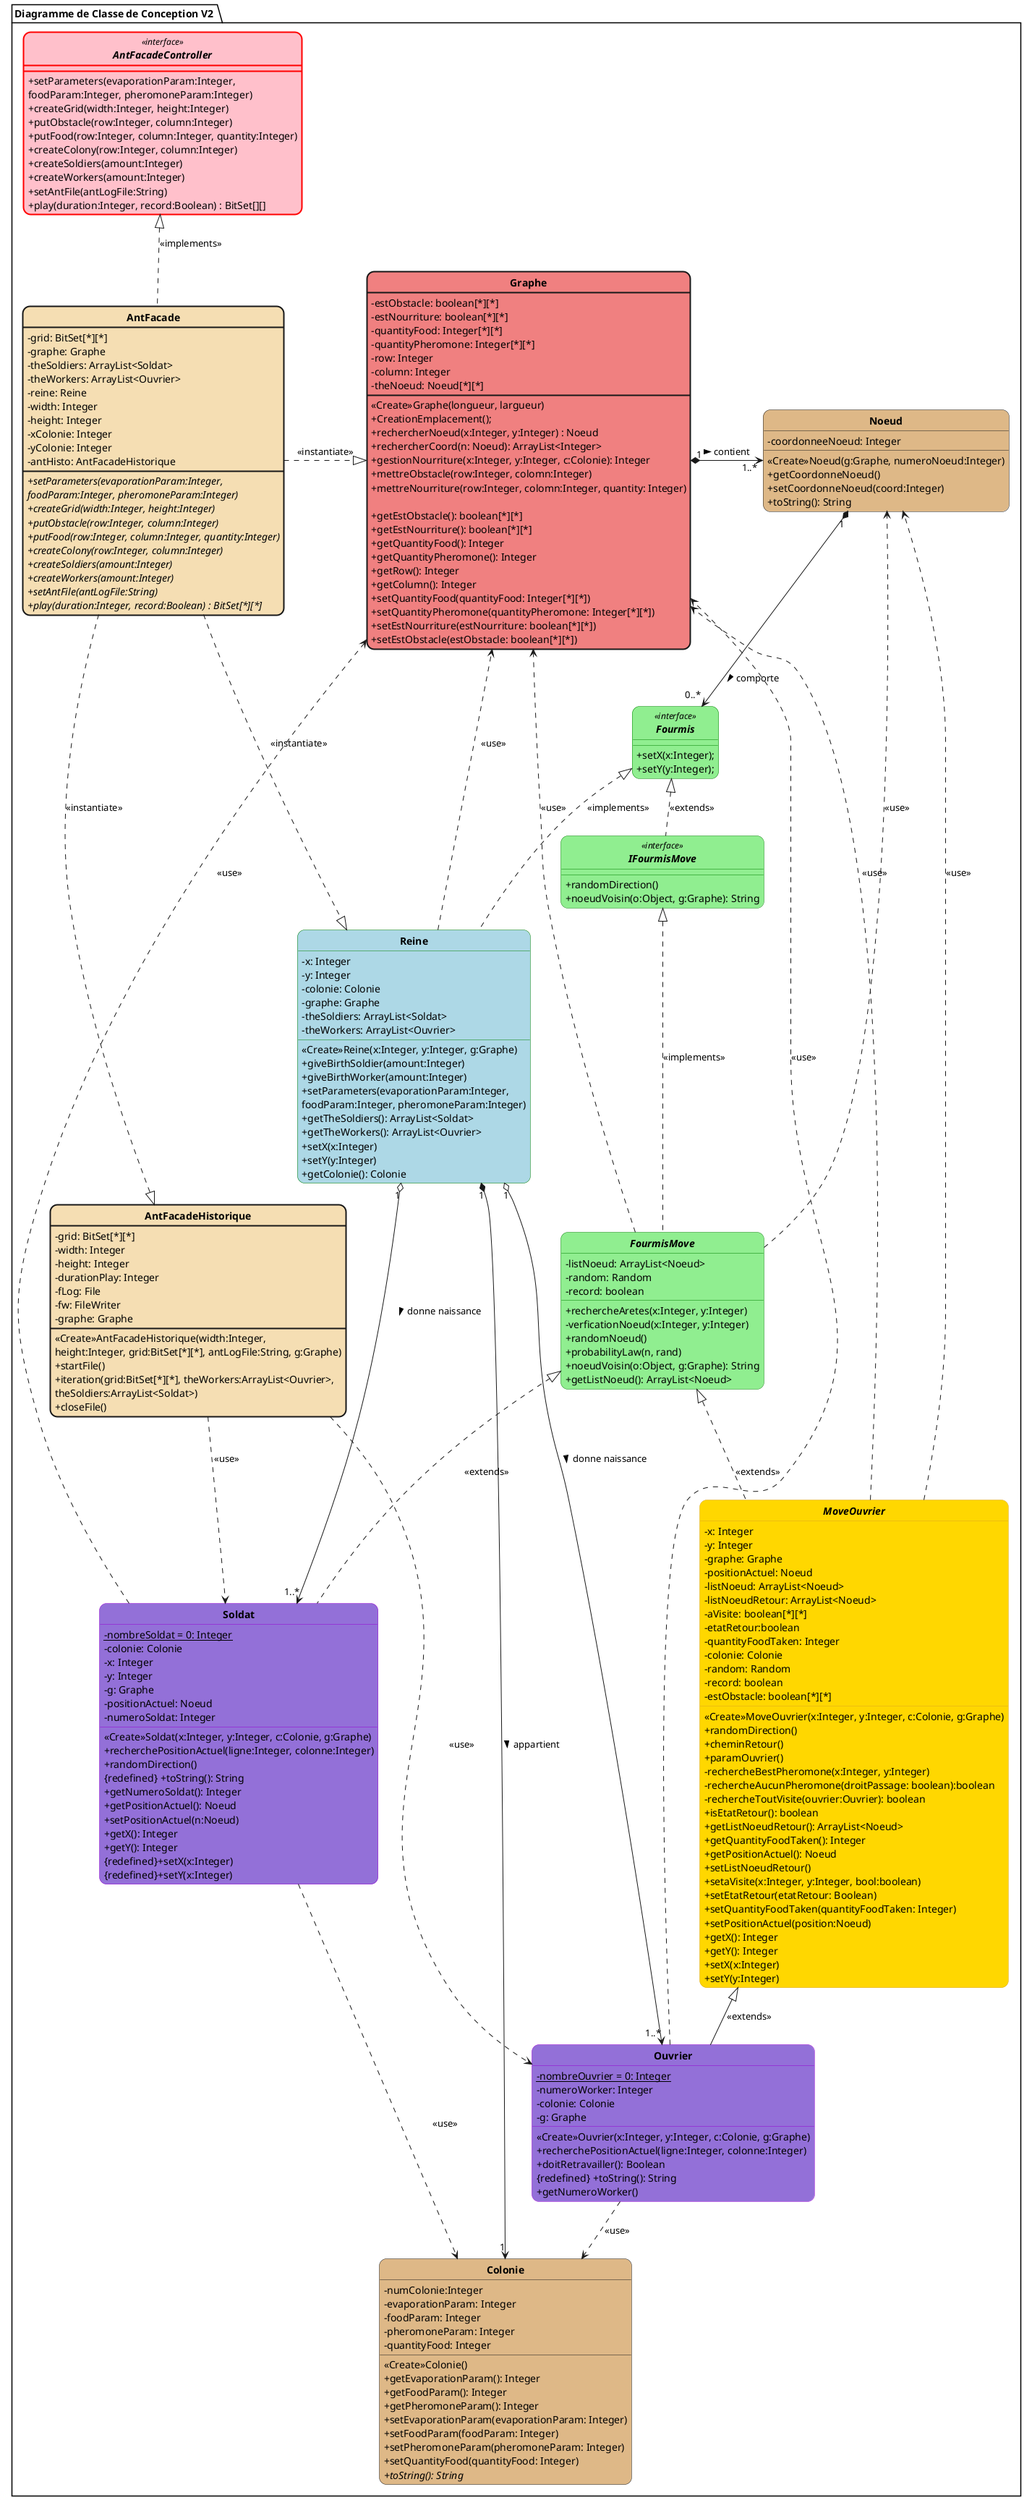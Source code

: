 @startuml
'https://plantuml.com/class-diagram

skinparam style strictuml
skinparam classAttributeIconSize 0
skinparam classFontStyle Bold
skinparam roundcorner 20
hide enum methods

package "Diagramme de Classe de Conception V2 " <<Folder>> {
  interface AntFacadeController <<interface>> #pink ##[bold]red {
      +setParameters(evaporationParam:Integer,
      foodParam:Integer, pheromoneParam:Integer)
      +createGrid(width:Integer, height:Integer)
      +putObstacle(row:Integer, column:Integer)
      +putFood(row:Integer, column:Integer, quantity:Integer)
      +createColony(row:Integer, column:Integer)
      +createSoldiers(amount:Integer)
      +createWorkers(amount:Integer)
      +setAntFile(antLogFile:String)
      +play(duration:Integer, record:Boolean) : BitSet[][]
  }

  class Graphe #lightcoral;line.bold {
      -estObstacle: boolean[*][*]
      -estNourriture: boolean[*][*]
      -quantityFood: Integer[*][*]
      -quantityPheromone: Integer[*][*]
      -row: Integer
      -column: Integer
      -theNoeud: Noeud[*][*]

      <<Create>>Graphe(longueur, largueur)
      +CreationEmplacement();
      +rechercherNoeud(x:Integer, y:Integer) : Noeud
      +rechercherCoord(n: Noeud): ArrayList<Integer>
      +gestionNourriture(x:Integer, y:Integer, c:Colonie): Integer
      +mettreObstacle(row:Integer, colomn:Integer)
      +mettreNourriture(row:Integer, colomn:Integer, quantity: Integer)

      +getEstObstacle(): boolean[*][*]
      +getEstNourriture(): boolean[*][*]
      +getQuantityFood(): Integer
      +getQuantityPheromone(): Integer
      +getRow(): Integer
      +getColumn(): Integer
      +setQuantityFood(quantityFood: Integer[*][*])
      +setQuantityPheromone(quantityPheromone: Integer[*][*])
      +setEstNourriture(estNourriture: boolean[*][*])
      +setEstObstacle(estObstacle: boolean[*][*])
  }

  class Colonie #burlywood {
      -numColonie:Integer
      -evaporationParam: Integer
      -foodParam: Integer
      -pheromoneParam: Integer
      -quantityFood: Integer

      <<Create>>Colonie()
      +getEvaporationParam(): Integer
      +getFoodParam(): Integer
      +getPheromoneParam(): Integer
      +setEvaporationParam(evaporationParam: Integer)
      +setFoodParam(foodParam: Integer)
      +setPheromoneParam(pheromoneParam: Integer)
      +setQuantityFood(quantityFood: Integer)
      {abstract} +toString(): String
  }

  class Noeud #burlywood {
      -coordonneeNoeud: Integer

      <<Create>>Noeud(g:Graphe, numeroNoeud:Integer)
      +getCoordonneNoeud()
      +setCoordonneNoeud(coord:Integer)
      +toString(): String
  }

  class AntFacade #back:Wheat;line.bold {
      -grid: BitSet[*][*]
      -graphe: Graphe
      -theSoldiers: ArrayList<Soldat>
      -theWorkers: ArrayList<Ouvrier>
      -reine: Reine
      -width: Integer
      -height: Integer
      -xColonie: Integer
      -yColonie: Integer
      -antHisto: AntFacadeHistorique

      {abstract}  +setParameters(evaporationParam:Integer,
      {abstract}  foodParam:Integer, pheromoneParam:Integer)
      {abstract}  +createGrid(width:Integer, height:Integer)
      {abstract} +putObstacle(row:Integer, column:Integer)
      {abstract}  +putFood(row:Integer, column:Integer, quantity:Integer)
      {abstract}  +createColony(row:Integer, column:Integer)
      {abstract}  +createSoldiers(amount:Integer)
      {abstract}  +createWorkers(amount:Integer)
      {abstract}  +setAntFile(antLogFile:String)
      {abstract}  +play(duration:Integer, record:Boolean) : BitSet[*][*]
  }

    class AntFacadeHistorique #back:Wheat;line.bold {
        -grid: BitSet[*][*]
        -width: Integer
        -height: Integer
        -durationPlay: Integer
        -fLog: File
        -fw: FileWriter
        -graphe: Graphe

        <<Create>>AntFacadeHistorique(width:Integer,
         height:Integer, grid:BitSet[*][*], antLogFile:String, g:Graphe)
        +startFile()
        +iteration(grid:BitSet[*][*], theWorkers:ArrayList<Ouvrier>,
         theSoldiers:ArrayList<Soldat>)
        +closeFile()
    }

  interface Fourmis <<interface>> #lightgreen;line:green {
      +setX(x:Integer);
      +setY(y:Integer);
  }

  class Reine #lightblue;line:green {
      -x: Integer
      -y: Integer
      -colonie: Colonie
      -graphe: Graphe
      -theSoldiers: ArrayList<Soldat>
      -theWorkers: ArrayList<Ouvrier>

      <<Create>>Reine(x:Integer, y:Integer, g:Graphe)
      +giveBirthSoldier(amount:Integer)
      +giveBirthWorker(amount:Integer)
      +setParameters(evaporationParam:Integer,
      foodParam:Integer, pheromoneParam:Integer)
      +getTheSoldiers(): ArrayList<Soldat>
      +getTheWorkers(): ArrayList<Ouvrier>
      +setX(x:Integer)
      +setY(y:Integer)
      +getColonie(): Colonie
  }

  interface IFourmisMove <<interface>> #lightgreen;line:green {
        +randomDirection()
        +noeudVoisin(o:Object, g:Graphe): String
    }

  abstract class FourmisMove #lightgreen;line:green {
     -listNoeud: ArrayList<Noeud>
     -random: Random
     -record: boolean

      +rechercheAretes(x:Integer, y:Integer)
      -verficationNoeud(x:Integer, y:Integer)
      +randomNoeud()
      +probabilityLaw(n, rand)
      +noeudVoisin(o:Object, g:Graphe): String
      +getListNoeud(): ArrayList<Noeud>
  }

    class Soldat #mediumpurple;line:darkviolet {
        -{static} nombreSoldat = 0: Integer
        -colonie: Colonie
        -x: Integer
        -y: Integer
        -g: Graphe
        -positionActuel: Noeud
        -numeroSoldat: Integer

        <<Create>>Soldat(x:Integer, y:Integer, c:Colonie, g:Graphe)
        +recherchePositionActuel(ligne:Integer, colonne:Integer)
        +randomDirection()
        {redefined} +toString(): String
        +getNumeroSoldat(): Integer
        +getPositionActuel(): Noeud
        +setPositionActuel(n:Noeud)
        +getX(): Integer
        +getY(): Integer
        {redefined}+setX(x:Integer)
        {redefined}+setY(x:Integer)
    }

  abstract class MoveOuvrier #gold;line:goldenrod  {
       -x: Integer
       -y: Integer
       -graphe: Graphe
       -positionActuel: Noeud
       -listNoeud: ArrayList<Noeud>
       -listNoeudRetour: ArrayList<Noeud>
       -aVisite: boolean[*][*]
       -etatRetour:boolean
       -quantityFoodTaken: Integer
       -colonie: Colonie
       -random: Random
       -record: boolean
       -estObstacle: boolean[*][*]

      <<Create>>MoveOuvrier(x:Integer, y:Integer, c:Colonie, g:Graphe)
      +randomDirection()
      +cheminRetour()
      +paramOuvrier()
      -rechercheBestPheromone(x:Integer, y:Integer)
      -rechercheAucunPheromone(droitPassage: boolean):boolean
      -rechercheToutVisite(ouvrier:Ouvrier): boolean
      +isEtatRetour(): boolean
      +getListNoeudRetour(): ArrayList<Noeud>
      +getQuantityFoodTaken(): Integer
      +getPositionActuel(): Noeud
      +setListNoeudRetour()
      +setaVisite(x:Integer, y:Integer, bool:boolean)
      +setEtatRetour(etatRetour: Boolean)
      +setQuantityFoodTaken(quantityFoodTaken: Integer)
      +setPositionActuel(position:Noeud)
      +getX(): Integer
      +getY(): Integer
      +setX(x:Integer)
      +setY(y:Integer)
  }

   class Ouvrier #mediumpurple;line:darkviolet {
        -{static} nombreOuvrier = 0: Integer
        -numeroWorker: Integer
        -colonie: Colonie
        -g: Graphe

        <<Create>>Ouvrier(x:Integer, y:Integer, c:Colonie, g:Graphe)
        +recherchePositionActuel(ligne:Integer, colonne:Integer)
        +doitRetravailler(): Boolean
        {redefined} +toString(): String
        +getNumeroWorker()
    }

}

    AntFacadeController <|.. AntFacade : <<implements>>
    AntFacade .right.|> Graphe : <<instantiate>>
    AntFacade ..|> Reine : <<instantiate>>
    AntFacade ..|> AntFacadeHistorique : <<instantiate>>

    Graphe "1" *-right-> "1..*" Noeud : > contient

    Reine "1" *-> "1" Colonie : > appartient
    Noeud "1" *--> "0..*\t" Fourmis : > comporte

    Fourmis <|.. Reine : <<implements>>
    Fourmis <|.. IFourmisMove : <<extends>>

    IFourmisMove <|..FourmisMove : <<implements>>
    FourmisMove <|.. MoveOuvrier : \n\n<<extends>>
    FourmisMove <|.. Soldat : \n\n<<extends>>

    MoveOuvrier <|-- Ouvrier : <<extends>>
    Reine "1" o--> "1..*" Soldat : > donne naissance
    Reine "1" o--> "1..*" Ouvrier : > donne naissance

    Ouvrier ..> Colonie : <<use>>
    Reine ..> Graphe : <<use>>
    Soldat ..> Colonie : <<use>>
    Ouvrier ..> Graphe : <<use>>
    Soldat ..> Graphe : <<use>>
    FourmisMove ..> Noeud : <<use>>
    FourmisMove ..> Graphe : <<use>>
    MoveOuvrier ..> Noeud : <<use>>
    MoveOuvrier ..> Graphe : <<use>>
    AntFacadeHistorique ..> Soldat : <<use>>
    AntFacadeHistorique ..> Ouvrier : <<use>>



@enduml